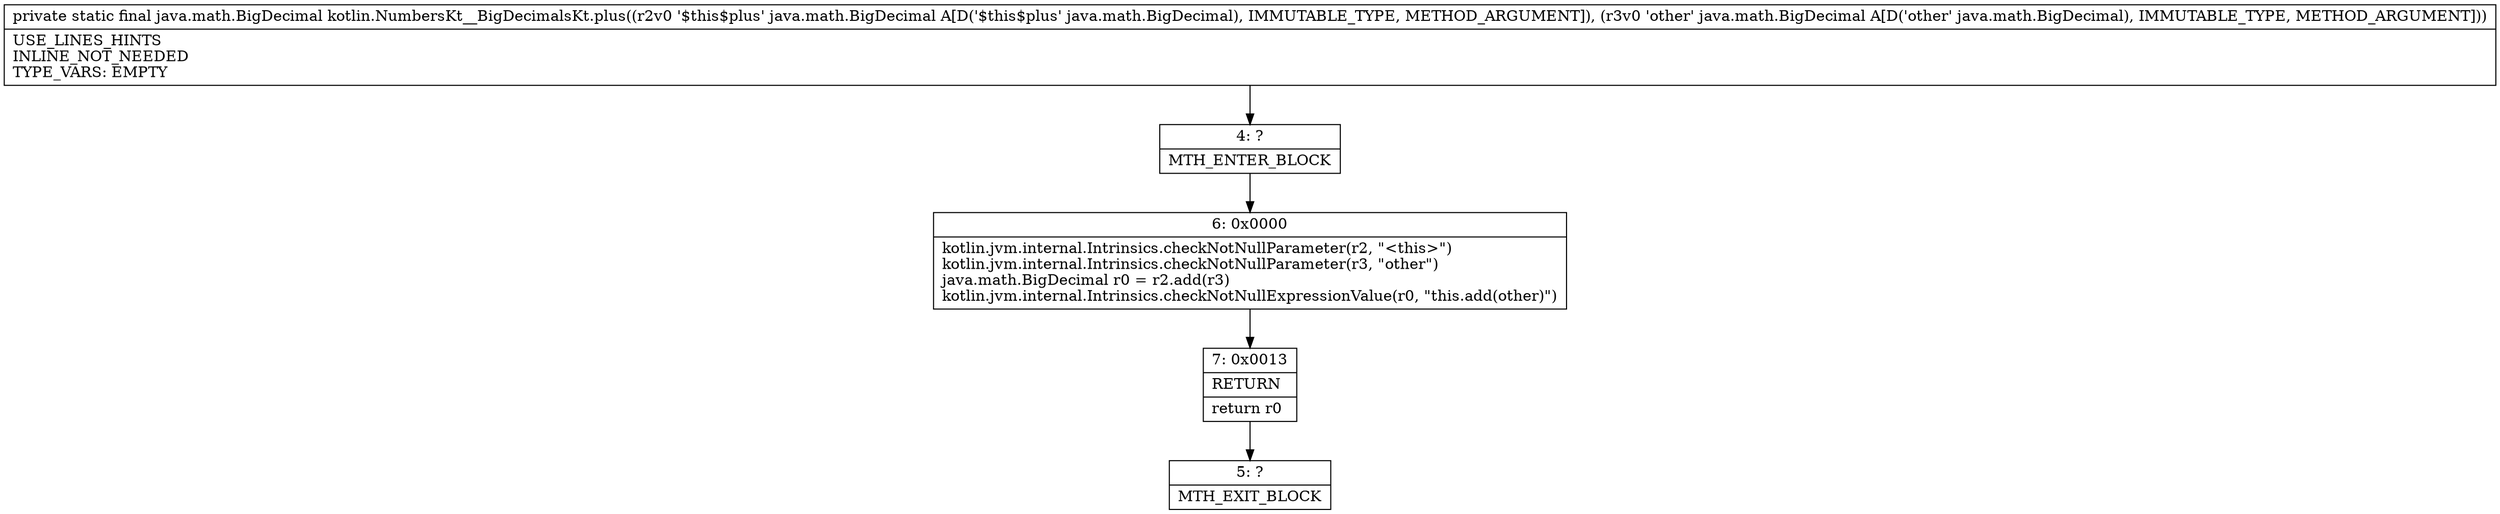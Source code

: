 digraph "CFG forkotlin.NumbersKt__BigDecimalsKt.plus(Ljava\/math\/BigDecimal;Ljava\/math\/BigDecimal;)Ljava\/math\/BigDecimal;" {
Node_4 [shape=record,label="{4\:\ ?|MTH_ENTER_BLOCK\l}"];
Node_6 [shape=record,label="{6\:\ 0x0000|kotlin.jvm.internal.Intrinsics.checkNotNullParameter(r2, \"\<this\>\")\lkotlin.jvm.internal.Intrinsics.checkNotNullParameter(r3, \"other\")\ljava.math.BigDecimal r0 = r2.add(r3)\lkotlin.jvm.internal.Intrinsics.checkNotNullExpressionValue(r0, \"this.add(other)\")\l}"];
Node_7 [shape=record,label="{7\:\ 0x0013|RETURN\l|return r0\l}"];
Node_5 [shape=record,label="{5\:\ ?|MTH_EXIT_BLOCK\l}"];
MethodNode[shape=record,label="{private static final java.math.BigDecimal kotlin.NumbersKt__BigDecimalsKt.plus((r2v0 '$this$plus' java.math.BigDecimal A[D('$this$plus' java.math.BigDecimal), IMMUTABLE_TYPE, METHOD_ARGUMENT]), (r3v0 'other' java.math.BigDecimal A[D('other' java.math.BigDecimal), IMMUTABLE_TYPE, METHOD_ARGUMENT]))  | USE_LINES_HINTS\lINLINE_NOT_NEEDED\lTYPE_VARS: EMPTY\l}"];
MethodNode -> Node_4;Node_4 -> Node_6;
Node_6 -> Node_7;
Node_7 -> Node_5;
}

